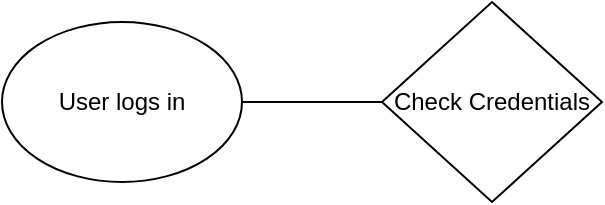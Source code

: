 <mxfile>
    <diagram id="q3YAcpYaOV9q1rzkxNR5" name="Page-1">
        <mxGraphModel dx="832" dy="611" grid="1" gridSize="10" guides="1" tooltips="1" connect="1" arrows="1" fold="1" page="1" pageScale="1" pageWidth="850" pageHeight="1100" math="0" shadow="0">
            <root>
                <mxCell id="0"/>
                <mxCell id="1" parent="0"/>
                <mxCell id="2" value="User logs in" style="ellipse;whiteSpace=wrap;html=1;" vertex="1" parent="1">
                    <mxGeometry x="80" y="70" width="120" height="80" as="geometry"/>
                </mxCell>
                <mxCell id="4" value="" style="endArrow=none;html=1;" edge="1" parent="1" source="2">
                    <mxGeometry width="50" height="50" relative="1" as="geometry">
                        <mxPoint x="200" y="160" as="sourcePoint"/>
                        <mxPoint x="270.711" y="110" as="targetPoint"/>
                    </mxGeometry>
                </mxCell>
                <mxCell id="5" value="Check Credentials&lt;br&gt;" style="rhombus;whiteSpace=wrap;html=1;" vertex="1" parent="1">
                    <mxGeometry x="270" y="60" width="110" height="100" as="geometry"/>
                </mxCell>
            </root>
        </mxGraphModel>
    </diagram>
</mxfile>